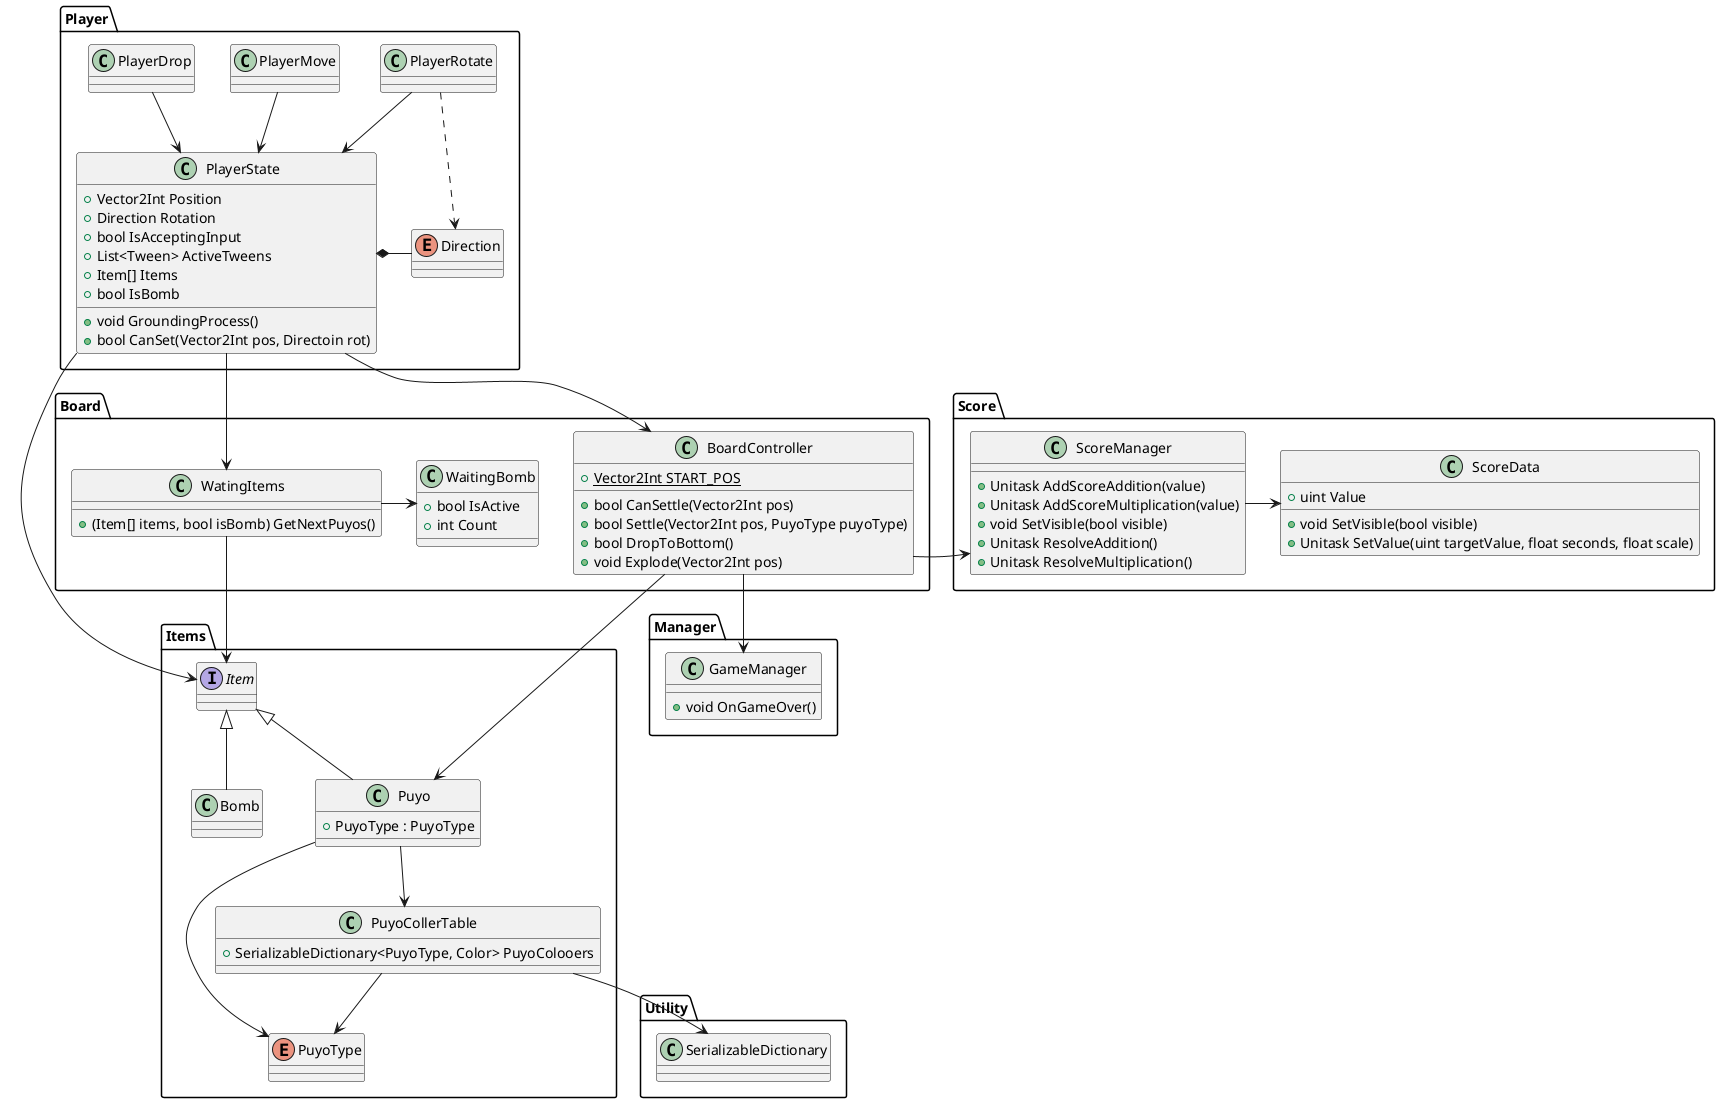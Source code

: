 @startuml hoge

namespace Player{
    class PlayerRotate
    class PlayerMove
    class PlayerDrop
    class PlayerState{
        +Vector2Int Position
        +Direction Rotation    
        +bool IsAcceptingInput
        +List<Tween> ActiveTweens
        +Item[] Items
        +bool IsBomb
        +void GroundingProcess()
        +bool CanSet(Vector2Int pos, Directoin rot)
    }
    enum Direction

    PlayerDrop --> PlayerState
    PlayerRotate --> PlayerState
    PlayerMove --> PlayerState
    PlayerRotate ..> Direction
    PlayerState *- Direction
}

namespace Items{
    interface Item
    class Bomb
    class Puyo{
        +PuyoType : PuyoType
    }
    class PuyoCollerTable{
        +SerializableDictionary<PuyoType, Color> PuyoColooers
    }
    enum PuyoType

    Item <|-- Puyo
    Item <|-- Bomb
    Puyo --> PuyoCollerTable
    Puyo --> PuyoType
    PuyoCollerTable --> PuyoType
}

namespace Utility{
    class SerializableDictionary
}

namespace Manager{
    class GameManager{
        +void OnGameOver()
    }
}


namespace Board{
    class WaitingBomb{
        +bool IsActive
        +int Count
    }

    class WatingItems{
        +(Item[] items, bool isBomb) GetNextPuyos()
    }

    class BoardController{
        {static} +Vector2Int START_POS
        +bool CanSettle(Vector2Int pos) 
        +bool Settle(Vector2Int pos, PuyoType puyoType)
        +bool DropToBottom()
        +void Explode(Vector2Int pos)
    }

    WaitingBomb <- WatingItems 
}

namespace Score{
    class ScoreData{
        +uint Value
        +void SetVisible(bool visible)
        +Unitask SetValue(uint targetValue, float seconds, float scale)
    }
    class ScoreManager{
        +Unitask AddScoreAddition(value)
        +Unitask AddScoreMultiplication(value)
        +void SetVisible(bool visible)
        +Unitask ResolveAddition()
        +Unitask ResolveMultiplication()
    }

    ScoreManager -> ScoreData
}



PuyoCollerTable --> SerializableDictionary

PlayerState --> Item
PlayerState --> BoardController
PlayerState --> WatingItems

WatingItems --> Item
BoardController --> Puyo
BoardController --> GameManager
BoardController -> ScoreManager

@enduml